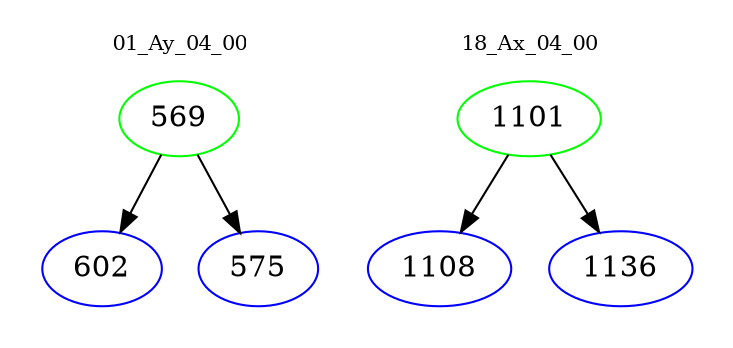 digraph{
subgraph cluster_0 {
color = white
label = "01_Ay_04_00";
fontsize=10;
T0_569 [label="569", color="green"]
T0_569 -> T0_602 [color="black"]
T0_602 [label="602", color="blue"]
T0_569 -> T0_575 [color="black"]
T0_575 [label="575", color="blue"]
}
subgraph cluster_1 {
color = white
label = "18_Ax_04_00";
fontsize=10;
T1_1101 [label="1101", color="green"]
T1_1101 -> T1_1108 [color="black"]
T1_1108 [label="1108", color="blue"]
T1_1101 -> T1_1136 [color="black"]
T1_1136 [label="1136", color="blue"]
}
}
